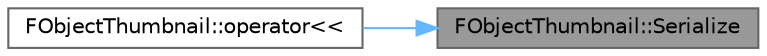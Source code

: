 digraph "FObjectThumbnail::Serialize"
{
 // INTERACTIVE_SVG=YES
 // LATEX_PDF_SIZE
  bgcolor="transparent";
  edge [fontname=Helvetica,fontsize=10,labelfontname=Helvetica,labelfontsize=10];
  node [fontname=Helvetica,fontsize=10,shape=box,height=0.2,width=0.4];
  rankdir="RL";
  Node1 [id="Node000001",label="FObjectThumbnail::Serialize",height=0.2,width=0.4,color="gray40", fillcolor="grey60", style="filled", fontcolor="black",tooltip="Serializers."];
  Node1 -> Node2 [id="edge1_Node000001_Node000002",dir="back",color="steelblue1",style="solid",tooltip=" "];
  Node2 [id="Node000002",label="FObjectThumbnail::operator\<\<",height=0.2,width=0.4,color="grey40", fillcolor="white", style="filled",URL="$d8/dfe/classFObjectThumbnail.html#aa525230719b0e426a5c84d4224eccc43",tooltip="I/O operator."];
}
